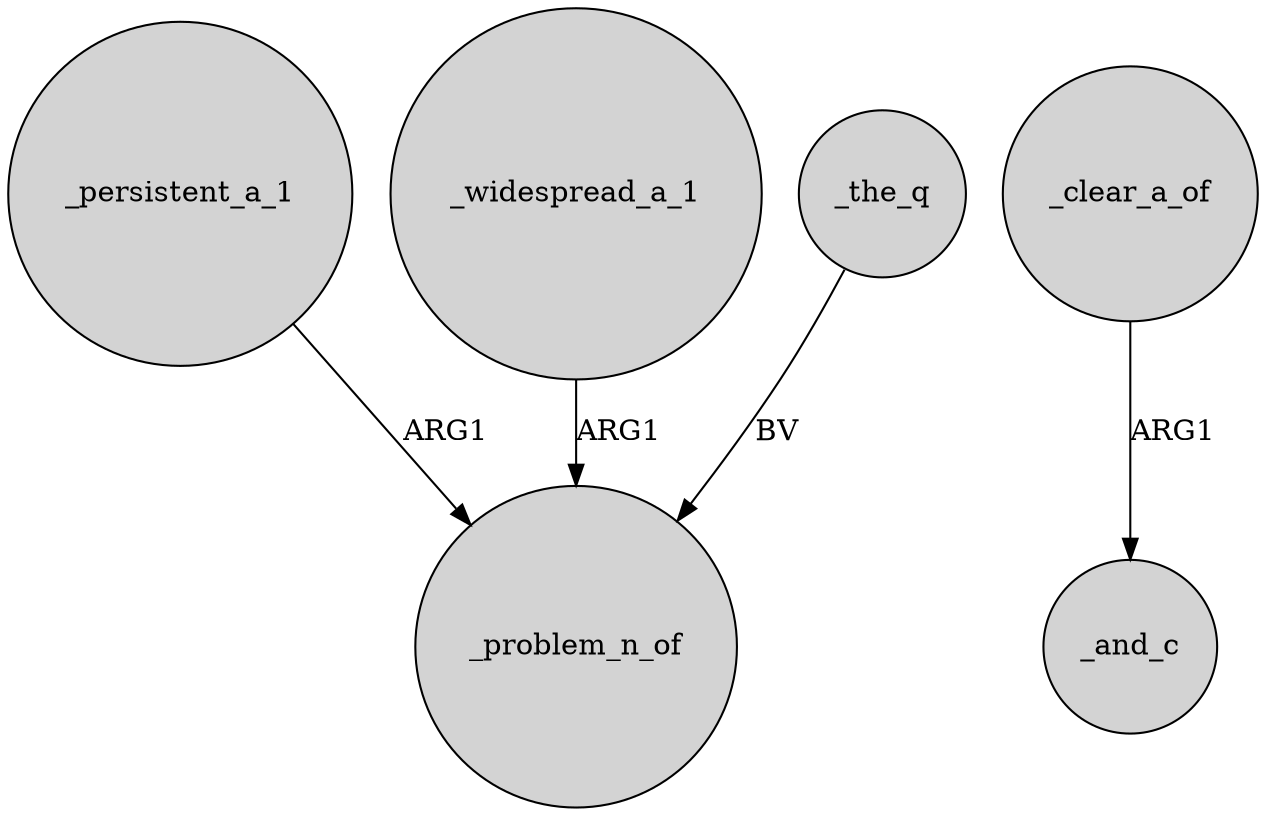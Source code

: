 digraph {
	node [shape=circle style=filled]
	_persistent_a_1 -> _problem_n_of [label=ARG1]
	_widespread_a_1 -> _problem_n_of [label=ARG1]
	_clear_a_of -> _and_c [label=ARG1]
	_the_q -> _problem_n_of [label=BV]
}
